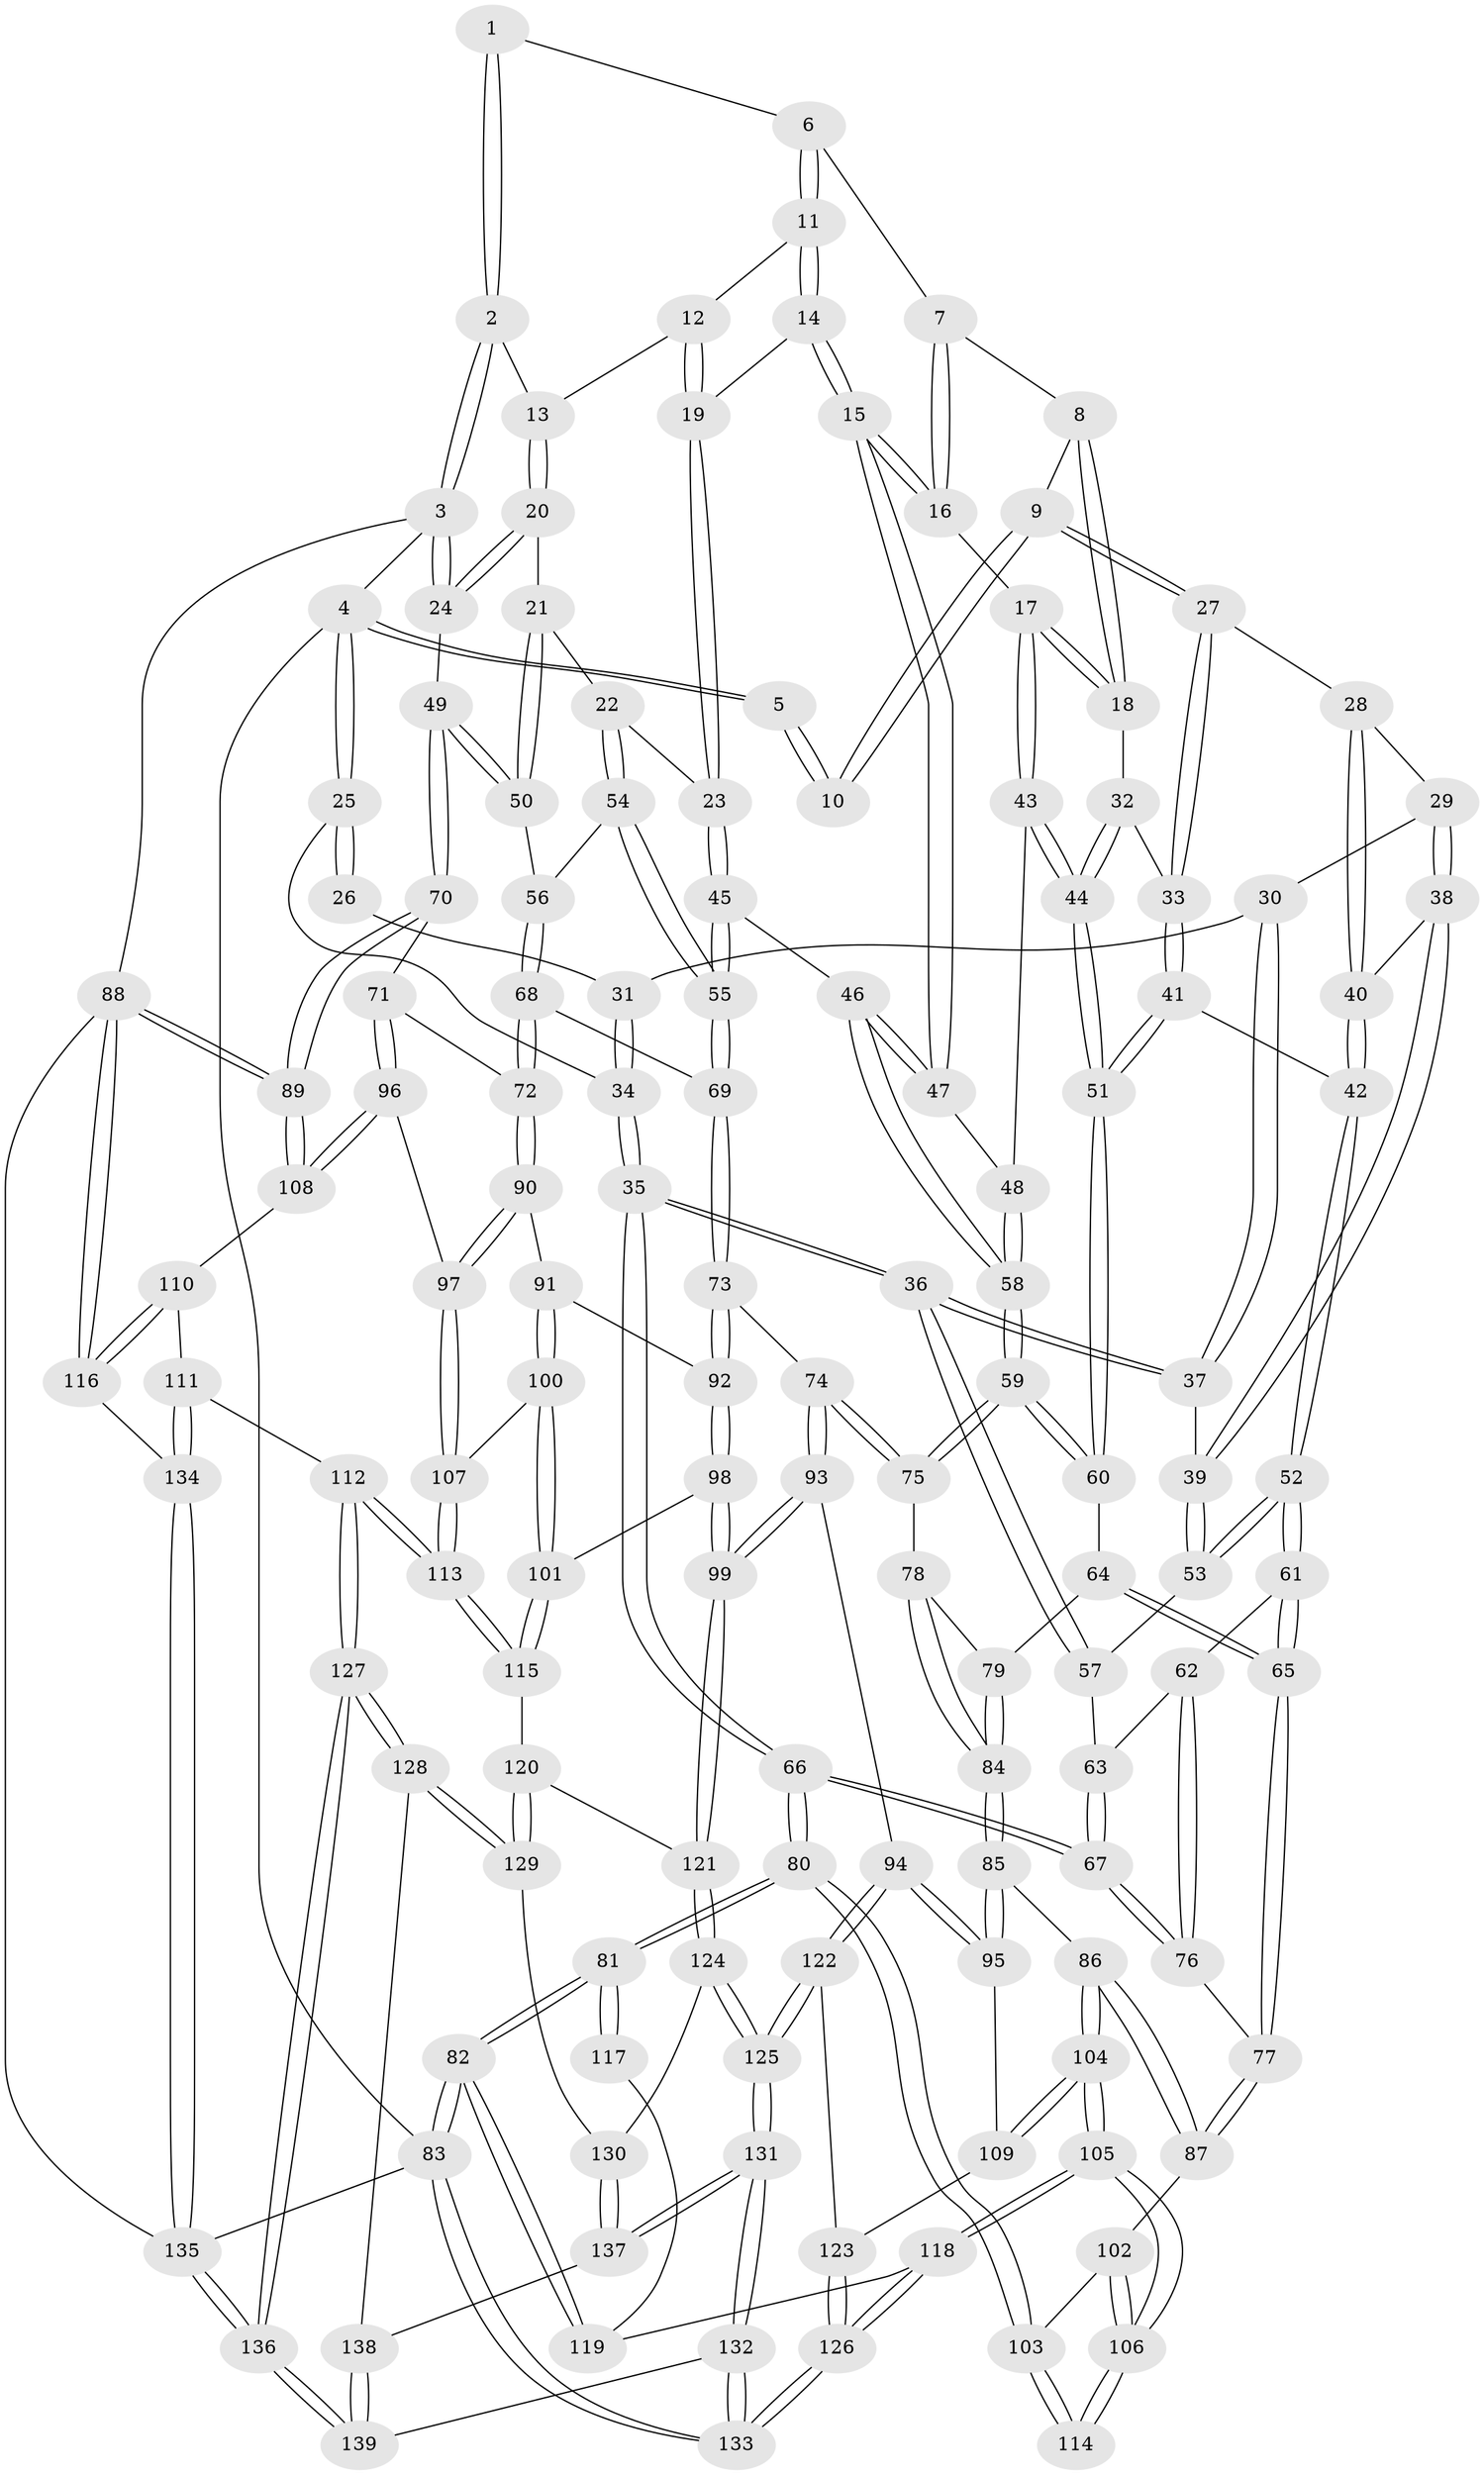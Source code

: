 // Generated by graph-tools (version 1.1) at 2025/11/02/27/25 16:11:57]
// undirected, 139 vertices, 344 edges
graph export_dot {
graph [start="1"]
  node [color=gray90,style=filled];
  1 [pos="+0.5519925655686594+0"];
  2 [pos="+1+0"];
  3 [pos="+1+0"];
  4 [pos="+0+0"];
  5 [pos="+0.3063754733990045+0"];
  6 [pos="+0.5544052021764386+0"];
  7 [pos="+0.5313495309839709+0"];
  8 [pos="+0.42788769165892376+0.08169209440397004"];
  9 [pos="+0.2698311610726126+0.06660096949667167"];
  10 [pos="+0.2653991963484979+0.05682822594952724"];
  11 [pos="+0.6289417624150823+0"];
  12 [pos="+0.8123420684168909+0.08545710881422056"];
  13 [pos="+0.8395753893644541+0.0772427223373608"];
  14 [pos="+0.6492137203121356+0.14719060428437192"];
  15 [pos="+0.603506716164126+0.19608724072294687"];
  16 [pos="+0.5088435389668369+0.17692344657136275"];
  17 [pos="+0.5056357724003351+0.17814577637277862"];
  18 [pos="+0.42109757204441883+0.14857147079706992"];
  19 [pos="+0.7296056942059588+0.17078247189180767"];
  20 [pos="+0.8720126533474887+0.14534836840760856"];
  21 [pos="+0.8542758567158047+0.20087839415435862"];
  22 [pos="+0.8200452580085934+0.22565944182870099"];
  23 [pos="+0.7491660186363349+0.20408536812923314"];
  24 [pos="+1+0.22031295980253385"];
  25 [pos="+0+0"];
  26 [pos="+0.17371831692908568+0.0827486615529299"];
  27 [pos="+0.28641277821688427+0.13626411915080552"];
  28 [pos="+0.23854847080189098+0.16756089306797495"];
  29 [pos="+0.15812911999077728+0.17590078877000762"];
  30 [pos="+0.13350512979918236+0.1550129524959908"];
  31 [pos="+0.13551652272512138+0.1380371553878641"];
  32 [pos="+0.3723701307459064+0.1734834607690163"];
  33 [pos="+0.31131233189843227+0.16389742936498775"];
  34 [pos="+0+0"];
  35 [pos="+0+0.21021373437427776"];
  36 [pos="+0+0.21845461610686465"];
  37 [pos="+0.06839701240894829+0.1949484225934449"];
  38 [pos="+0.16587489551040685+0.2293493483097725"];
  39 [pos="+0.1425289139287811+0.25699784328083103"];
  40 [pos="+0.20713303785481388+0.23109239448023097"];
  41 [pos="+0.28210500017327733+0.31276092758330953"];
  42 [pos="+0.2685088104653767+0.3139387303075055"];
  43 [pos="+0.4639865105636269+0.2740164653801636"];
  44 [pos="+0.4160242148637266+0.2775692718726505"];
  45 [pos="+0.7008476104127132+0.35168793223679423"];
  46 [pos="+0.6281300509979222+0.3229637766854301"];
  47 [pos="+0.6083968447485173+0.25404417551529995"];
  48 [pos="+0.4682920686429291+0.2780686176429869"];
  49 [pos="+1+0.25341742082813706"];
  50 [pos="+1+0.30884497597429045"];
  51 [pos="+0.3422377138111972+0.3499882621310916"];
  52 [pos="+0.19916023898615368+0.34427176031369355"];
  53 [pos="+0.1390138186228651+0.3194483432818803"];
  54 [pos="+0.8271897042266917+0.2731777197389235"];
  55 [pos="+0.7225636218795579+0.374471603132089"];
  56 [pos="+0.9416207771294887+0.3437622168125154"];
  57 [pos="+0.10518572400985968+0.32874001940156355"];
  58 [pos="+0.5323214948650797+0.3773362764772847"];
  59 [pos="+0.49705120462436686+0.4460338095558668"];
  60 [pos="+0.35225521098566165+0.37776835751978916"];
  61 [pos="+0.19651563608687447+0.37801498569512154"];
  62 [pos="+0.11552657270858464+0.43356745177375383"];
  63 [pos="+0.0899092818858982+0.396816432475512"];
  64 [pos="+0.33136858441123535+0.41721043969664423"];
  65 [pos="+0.22156757287458093+0.4940269931693162"];
  66 [pos="+0+0.5034319126242524"];
  67 [pos="+0+0.5001134618505461"];
  68 [pos="+0.8566752768882173+0.4380815960486529"];
  69 [pos="+0.7552958132132748+0.44320823922024527"];
  70 [pos="+1+0.527269607337968"];
  71 [pos="+1+0.5325813897897748"];
  72 [pos="+0.9118215570515537+0.5082400079819223"];
  73 [pos="+0.7035732688648315+0.5334460084241713"];
  74 [pos="+0.5164047095394101+0.49939917296276687"];
  75 [pos="+0.5014027704595055+0.46642707564539"];
  76 [pos="+0.12570384026204323+0.5226310172859614"];
  77 [pos="+0.1953004014481266+0.5609260646596174"];
  78 [pos="+0.416635372445196+0.49133939575884333"];
  79 [pos="+0.35061755456978017+0.4931839654329999"];
  80 [pos="+0+0.6545198017186133"];
  81 [pos="+0+0.7783636664298408"];
  82 [pos="+0+0.8985201672130994"];
  83 [pos="+0+1"];
  84 [pos="+0.3291858612992207+0.5746338447158714"];
  85 [pos="+0.3075810777841336+0.629642412831514"];
  86 [pos="+0.2999350286212322+0.6269435059217722"];
  87 [pos="+0.2013161649551638+0.5752649500712174"];
  88 [pos="+1+0.8864401022061394"];
  89 [pos="+1+0.6591103407431026"];
  90 [pos="+0.8669680793822793+0.6500091553688245"];
  91 [pos="+0.7469543530541276+0.5903939562499937"];
  92 [pos="+0.7082168390408543+0.5592290845869576"];
  93 [pos="+0.4341508517262541+0.6919442690426678"];
  94 [pos="+0.4106849239236257+0.6946544888280236"];
  95 [pos="+0.35189283487023004+0.6643924390230178"];
  96 [pos="+0.906431813408815+0.6759419588573312"];
  97 [pos="+0.878927014118126+0.6696686783760305"];
  98 [pos="+0.6294949831930866+0.696051698395375"];
  99 [pos="+0.5084924931374747+0.7334945041852187"];
  100 [pos="+0.7594724762503432+0.7327214353799618"];
  101 [pos="+0.7116471642831153+0.7651227328014674"];
  102 [pos="+0.16976330267324102+0.6111243744055661"];
  103 [pos="+0.006297434476195858+0.6795235597694534"];
  104 [pos="+0.15768534795066064+0.790355038048538"];
  105 [pos="+0.1454397319220627+0.7926039878732346"];
  106 [pos="+0.13630953872122167+0.7779386507561751"];
  107 [pos="+0.8435357728536461+0.7212660796382951"];
  108 [pos="+0.9478910736576839+0.6972459896375871"];
  109 [pos="+0.2104643366649311+0.793012792732803"];
  110 [pos="+0.9490320494553878+0.7473630700922396"];
  111 [pos="+0.8960768661064292+0.869982829726056"];
  112 [pos="+0.868132513304439+0.8599526602149851"];
  113 [pos="+0.8447769870813131+0.8353066210082356"];
  114 [pos="+0.1164084449220274+0.7685785091659979"];
  115 [pos="+0.7226726142375681+0.823032518092478"];
  116 [pos="+1+0.8818568112128741"];
  117 [pos="+0.07989417713854444+0.7792332991095156"];
  118 [pos="+0.1321918366126062+0.8462464032773644"];
  119 [pos="+0+0.8584259235801477"];
  120 [pos="+0.719182676867665+0.8284850066195386"];
  121 [pos="+0.5371759960025493+0.8259457658379045"];
  122 [pos="+0.33964824899257245+0.8441470169864216"];
  123 [pos="+0.25930045711564537+0.825516863858635"];
  124 [pos="+0.5389614775214177+0.8669037648274621"];
  125 [pos="+0.3401170260929108+0.8817260652980939"];
  126 [pos="+0.16100951515751225+0.9385823784957298"];
  127 [pos="+0.7278552648478641+0.9906221760257495"];
  128 [pos="+0.7094876404256115+0.9540277233549228"];
  129 [pos="+0.710393088474915+0.8666210949099086"];
  130 [pos="+0.5401406678791274+0.8748902508928383"];
  131 [pos="+0.3136740816861559+1"];
  132 [pos="+0.29814947049104534+1"];
  133 [pos="+0.20866287021771912+1"];
  134 [pos="+0.9344320475686544+0.9036148167203546"];
  135 [pos="+0.8197102399833053+1"];
  136 [pos="+0.7527169122429102+1"];
  137 [pos="+0.5401557284908932+0.8871974095270054"];
  138 [pos="+0.5590136501648605+0.9025579364910306"];
  139 [pos="+0.6885404520604691+1"];
  1 -- 2;
  1 -- 2;
  1 -- 6;
  2 -- 3;
  2 -- 3;
  2 -- 13;
  3 -- 4;
  3 -- 24;
  3 -- 24;
  3 -- 88;
  4 -- 5;
  4 -- 5;
  4 -- 25;
  4 -- 25;
  4 -- 83;
  5 -- 10;
  5 -- 10;
  6 -- 7;
  6 -- 11;
  6 -- 11;
  7 -- 8;
  7 -- 16;
  7 -- 16;
  8 -- 9;
  8 -- 18;
  8 -- 18;
  9 -- 10;
  9 -- 10;
  9 -- 27;
  9 -- 27;
  11 -- 12;
  11 -- 14;
  11 -- 14;
  12 -- 13;
  12 -- 19;
  12 -- 19;
  13 -- 20;
  13 -- 20;
  14 -- 15;
  14 -- 15;
  14 -- 19;
  15 -- 16;
  15 -- 16;
  15 -- 47;
  15 -- 47;
  16 -- 17;
  17 -- 18;
  17 -- 18;
  17 -- 43;
  17 -- 43;
  18 -- 32;
  19 -- 23;
  19 -- 23;
  20 -- 21;
  20 -- 24;
  20 -- 24;
  21 -- 22;
  21 -- 50;
  21 -- 50;
  22 -- 23;
  22 -- 54;
  22 -- 54;
  23 -- 45;
  23 -- 45;
  24 -- 49;
  25 -- 26;
  25 -- 26;
  25 -- 34;
  26 -- 31;
  27 -- 28;
  27 -- 33;
  27 -- 33;
  28 -- 29;
  28 -- 40;
  28 -- 40;
  29 -- 30;
  29 -- 38;
  29 -- 38;
  30 -- 31;
  30 -- 37;
  30 -- 37;
  31 -- 34;
  31 -- 34;
  32 -- 33;
  32 -- 44;
  32 -- 44;
  33 -- 41;
  33 -- 41;
  34 -- 35;
  34 -- 35;
  35 -- 36;
  35 -- 36;
  35 -- 66;
  35 -- 66;
  36 -- 37;
  36 -- 37;
  36 -- 57;
  36 -- 57;
  37 -- 39;
  38 -- 39;
  38 -- 39;
  38 -- 40;
  39 -- 53;
  39 -- 53;
  40 -- 42;
  40 -- 42;
  41 -- 42;
  41 -- 51;
  41 -- 51;
  42 -- 52;
  42 -- 52;
  43 -- 44;
  43 -- 44;
  43 -- 48;
  44 -- 51;
  44 -- 51;
  45 -- 46;
  45 -- 55;
  45 -- 55;
  46 -- 47;
  46 -- 47;
  46 -- 58;
  46 -- 58;
  47 -- 48;
  48 -- 58;
  48 -- 58;
  49 -- 50;
  49 -- 50;
  49 -- 70;
  49 -- 70;
  50 -- 56;
  51 -- 60;
  51 -- 60;
  52 -- 53;
  52 -- 53;
  52 -- 61;
  52 -- 61;
  53 -- 57;
  54 -- 55;
  54 -- 55;
  54 -- 56;
  55 -- 69;
  55 -- 69;
  56 -- 68;
  56 -- 68;
  57 -- 63;
  58 -- 59;
  58 -- 59;
  59 -- 60;
  59 -- 60;
  59 -- 75;
  59 -- 75;
  60 -- 64;
  61 -- 62;
  61 -- 65;
  61 -- 65;
  62 -- 63;
  62 -- 76;
  62 -- 76;
  63 -- 67;
  63 -- 67;
  64 -- 65;
  64 -- 65;
  64 -- 79;
  65 -- 77;
  65 -- 77;
  66 -- 67;
  66 -- 67;
  66 -- 80;
  66 -- 80;
  67 -- 76;
  67 -- 76;
  68 -- 69;
  68 -- 72;
  68 -- 72;
  69 -- 73;
  69 -- 73;
  70 -- 71;
  70 -- 89;
  70 -- 89;
  71 -- 72;
  71 -- 96;
  71 -- 96;
  72 -- 90;
  72 -- 90;
  73 -- 74;
  73 -- 92;
  73 -- 92;
  74 -- 75;
  74 -- 75;
  74 -- 93;
  74 -- 93;
  75 -- 78;
  76 -- 77;
  77 -- 87;
  77 -- 87;
  78 -- 79;
  78 -- 84;
  78 -- 84;
  79 -- 84;
  79 -- 84;
  80 -- 81;
  80 -- 81;
  80 -- 103;
  80 -- 103;
  81 -- 82;
  81 -- 82;
  81 -- 117;
  81 -- 117;
  82 -- 83;
  82 -- 83;
  82 -- 119;
  82 -- 119;
  83 -- 133;
  83 -- 133;
  83 -- 135;
  84 -- 85;
  84 -- 85;
  85 -- 86;
  85 -- 95;
  85 -- 95;
  86 -- 87;
  86 -- 87;
  86 -- 104;
  86 -- 104;
  87 -- 102;
  88 -- 89;
  88 -- 89;
  88 -- 116;
  88 -- 116;
  88 -- 135;
  89 -- 108;
  89 -- 108;
  90 -- 91;
  90 -- 97;
  90 -- 97;
  91 -- 92;
  91 -- 100;
  91 -- 100;
  92 -- 98;
  92 -- 98;
  93 -- 94;
  93 -- 99;
  93 -- 99;
  94 -- 95;
  94 -- 95;
  94 -- 122;
  94 -- 122;
  95 -- 109;
  96 -- 97;
  96 -- 108;
  96 -- 108;
  97 -- 107;
  97 -- 107;
  98 -- 99;
  98 -- 99;
  98 -- 101;
  99 -- 121;
  99 -- 121;
  100 -- 101;
  100 -- 101;
  100 -- 107;
  101 -- 115;
  101 -- 115;
  102 -- 103;
  102 -- 106;
  102 -- 106;
  103 -- 114;
  103 -- 114;
  104 -- 105;
  104 -- 105;
  104 -- 109;
  104 -- 109;
  105 -- 106;
  105 -- 106;
  105 -- 118;
  105 -- 118;
  106 -- 114;
  106 -- 114;
  107 -- 113;
  107 -- 113;
  108 -- 110;
  109 -- 123;
  110 -- 111;
  110 -- 116;
  110 -- 116;
  111 -- 112;
  111 -- 134;
  111 -- 134;
  112 -- 113;
  112 -- 113;
  112 -- 127;
  112 -- 127;
  113 -- 115;
  113 -- 115;
  115 -- 120;
  116 -- 134;
  117 -- 119;
  118 -- 119;
  118 -- 126;
  118 -- 126;
  120 -- 121;
  120 -- 129;
  120 -- 129;
  121 -- 124;
  121 -- 124;
  122 -- 123;
  122 -- 125;
  122 -- 125;
  123 -- 126;
  123 -- 126;
  124 -- 125;
  124 -- 125;
  124 -- 130;
  125 -- 131;
  125 -- 131;
  126 -- 133;
  126 -- 133;
  127 -- 128;
  127 -- 128;
  127 -- 136;
  127 -- 136;
  128 -- 129;
  128 -- 129;
  128 -- 138;
  129 -- 130;
  130 -- 137;
  130 -- 137;
  131 -- 132;
  131 -- 132;
  131 -- 137;
  131 -- 137;
  132 -- 133;
  132 -- 133;
  132 -- 139;
  134 -- 135;
  134 -- 135;
  135 -- 136;
  135 -- 136;
  136 -- 139;
  136 -- 139;
  137 -- 138;
  138 -- 139;
  138 -- 139;
}
